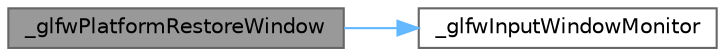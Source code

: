 digraph "_glfwPlatformRestoreWindow"
{
 // LATEX_PDF_SIZE
  bgcolor="transparent";
  edge [fontname=Helvetica,fontsize=10,labelfontname=Helvetica,labelfontsize=10];
  node [fontname=Helvetica,fontsize=10,shape=box,height=0.2,width=0.4];
  rankdir="LR";
  Node1 [id="Node000001",label="_glfwPlatformRestoreWindow",height=0.2,width=0.4,color="gray40", fillcolor="grey60", style="filled", fontcolor="black",tooltip=" "];
  Node1 -> Node2 [id="edge3_Node000001_Node000002",color="steelblue1",style="solid",tooltip=" "];
  Node2 [id="Node000002",label="_glfwInputWindowMonitor",height=0.2,width=0.4,color="grey40", fillcolor="white", style="filled",URL="$_old_2_classes_2lib_2raylib_2src_2external_2glfw_2src_2window_8c.html#a5cfc56e9a5e1e8dd88862c9c7b8a6f7f",tooltip=" "];
}
